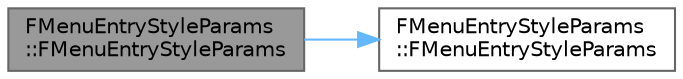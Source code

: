 digraph "FMenuEntryStyleParams::FMenuEntryStyleParams"
{
 // INTERACTIVE_SVG=YES
 // LATEX_PDF_SIZE
  bgcolor="transparent";
  edge [fontname=Helvetica,fontsize=10,labelfontname=Helvetica,labelfontsize=10];
  node [fontname=Helvetica,fontsize=10,shape=box,height=0.2,width=0.4];
  rankdir="LR";
  Node1 [id="Node000001",label="FMenuEntryStyleParams\l::FMenuEntryStyleParams",height=0.2,width=0.4,color="gray40", fillcolor="grey60", style="filled", fontcolor="black",tooltip=" "];
  Node1 -> Node2 [id="edge1_Node000001_Node000002",color="steelblue1",style="solid",tooltip=" "];
  Node2 [id="Node000002",label="FMenuEntryStyleParams\l::FMenuEntryStyleParams",height=0.2,width=0.4,color="grey40", fillcolor="white", style="filled",URL="$d6/d67/structFMenuEntryStyleParams.html#a762020991c684c8fe8f114d3c681821b",tooltip=" "];
}
